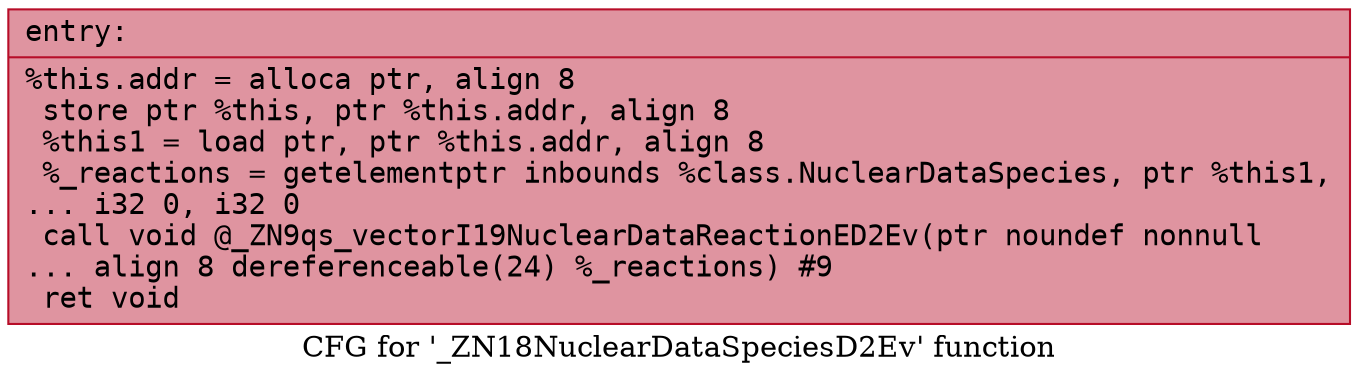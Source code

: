digraph "CFG for '_ZN18NuclearDataSpeciesD2Ev' function" {
	label="CFG for '_ZN18NuclearDataSpeciesD2Ev' function";

	Node0x55cf6341a7b0 [shape=record,color="#b70d28ff", style=filled, fillcolor="#b70d2870" fontname="Courier",label="{entry:\l|  %this.addr = alloca ptr, align 8\l  store ptr %this, ptr %this.addr, align 8\l  %this1 = load ptr, ptr %this.addr, align 8\l  %_reactions = getelementptr inbounds %class.NuclearDataSpecies, ptr %this1,\l... i32 0, i32 0\l  call void @_ZN9qs_vectorI19NuclearDataReactionED2Ev(ptr noundef nonnull\l... align 8 dereferenceable(24) %_reactions) #9\l  ret void\l}"];
}
